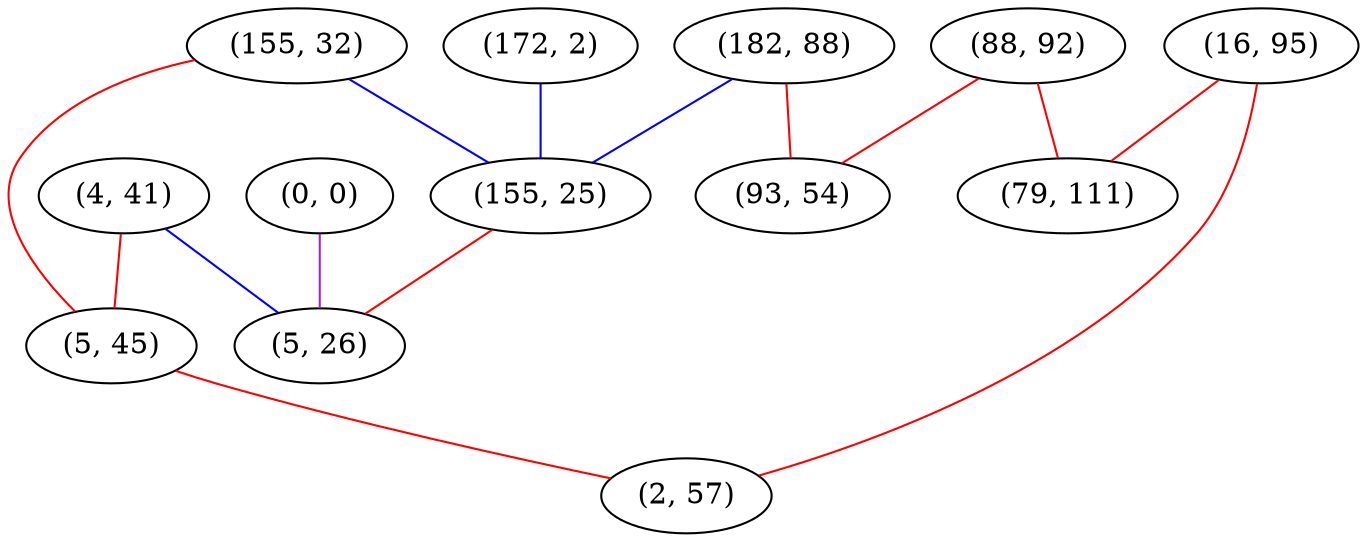 graph "" {
"(155, 32)";
"(172, 2)";
"(0, 0)";
"(4, 41)";
"(182, 88)";
"(16, 95)";
"(88, 92)";
"(155, 25)";
"(5, 45)";
"(93, 54)";
"(5, 26)";
"(2, 57)";
"(79, 111)";
"(155, 32)" -- "(155, 25)"  [color=blue, key=0, weight=3];
"(155, 32)" -- "(5, 45)"  [color=red, key=0, weight=1];
"(172, 2)" -- "(155, 25)"  [color=blue, key=0, weight=3];
"(0, 0)" -- "(5, 26)"  [color=purple, key=0, weight=4];
"(4, 41)" -- "(5, 26)"  [color=blue, key=0, weight=3];
"(4, 41)" -- "(5, 45)"  [color=red, key=0, weight=1];
"(182, 88)" -- "(93, 54)"  [color=red, key=0, weight=1];
"(182, 88)" -- "(155, 25)"  [color=blue, key=0, weight=3];
"(16, 95)" -- "(79, 111)"  [color=red, key=0, weight=1];
"(16, 95)" -- "(2, 57)"  [color=red, key=0, weight=1];
"(88, 92)" -- "(93, 54)"  [color=red, key=0, weight=1];
"(88, 92)" -- "(79, 111)"  [color=red, key=0, weight=1];
"(155, 25)" -- "(5, 26)"  [color=red, key=0, weight=1];
"(5, 45)" -- "(2, 57)"  [color=red, key=0, weight=1];
}
